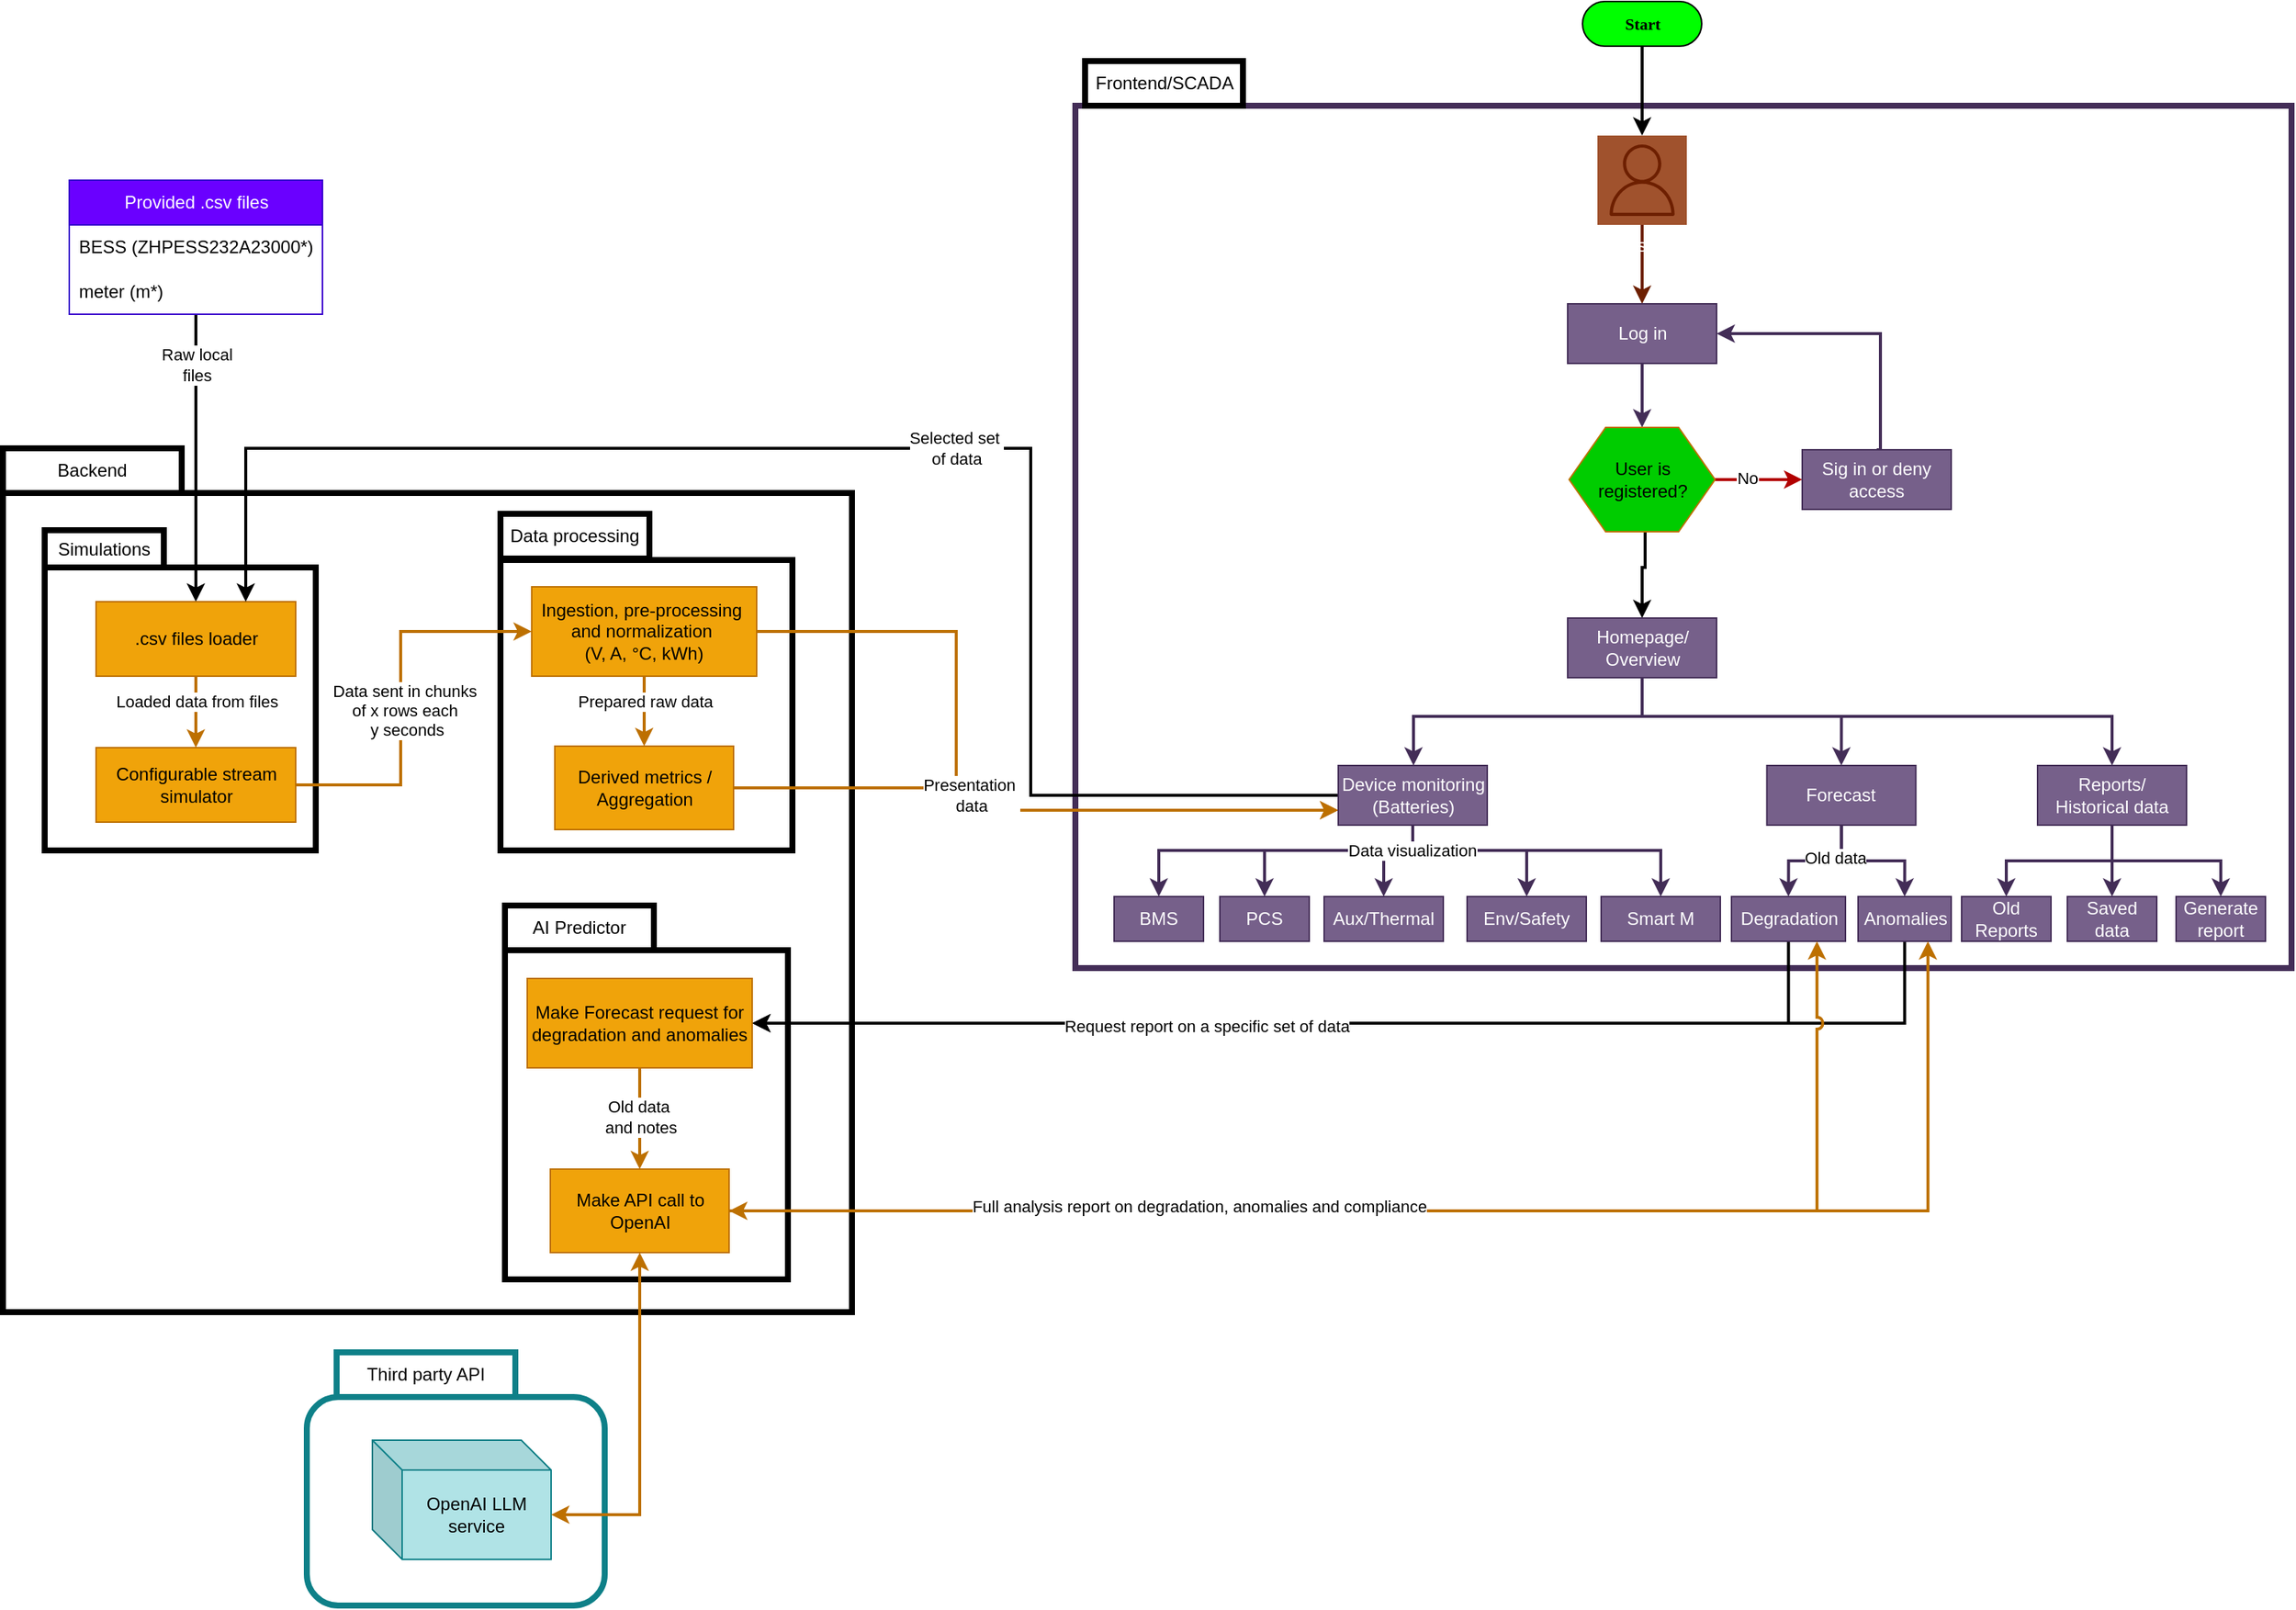 <mxfile version="27.0.9">
  <diagram name="Page-1" id="IHFRYHdmh-_ha4gMHqiD">
    <mxGraphModel dx="1204" dy="3084" grid="1" gridSize="10" guides="1" tooltips="1" connect="1" arrows="1" fold="1" page="1" pageScale="1" pageWidth="850" pageHeight="1100" math="0" shadow="0">
      <root>
        <mxCell id="0" />
        <mxCell id="1" parent="0" />
        <mxCell id="BvPNdbDiwHSXHTqIRLFE-2" value="" style="rounded=0;whiteSpace=wrap;html=1;fillColor=none;strokeColor=light-dark(#432D57,#FFFFFF);strokeWidth=4;" vertex="1" parent="1">
          <mxGeometry x="2500" y="-1030" width="816.5" height="579" as="geometry" />
        </mxCell>
        <mxCell id="yDVEu9tE3wR6bsZgsL1s-1" value="" style="rounded=0;whiteSpace=wrap;html=1;fillColor=none;strokeColor=light-dark(#000000,#AAB318);strokeWidth=4;" parent="1" vertex="1">
          <mxGeometry x="1780" y="-770" width="570" height="550" as="geometry" />
        </mxCell>
        <mxCell id="yDVEu9tE3wR6bsZgsL1s-2" value="" style="rounded=0;whiteSpace=wrap;html=1;fillColor=none;strokeColor=light-dark(#000000,#FAFF2C);strokeWidth=4;" parent="1" vertex="1">
          <mxGeometry x="1808" y="-720" width="182" height="190" as="geometry" />
        </mxCell>
        <mxCell id="yDVEu9tE3wR6bsZgsL1s-3" value="Simulations" style="rounded=0;whiteSpace=wrap;html=1;fillColor=default;strokeColor=light-dark(#000000,#ECF821);strokeWidth=4;" parent="1" vertex="1">
          <mxGeometry x="1808" y="-745" width="80" height="25" as="geometry" />
        </mxCell>
        <mxCell id="yDVEu9tE3wR6bsZgsL1s-18" value="" style="rounded=0;whiteSpace=wrap;html=1;fillColor=none;strokeColor=light-dark(#000000,#FAFF2C);strokeWidth=4;" parent="1" vertex="1">
          <mxGeometry x="2114" y="-725" width="196" height="195" as="geometry" />
        </mxCell>
        <mxCell id="yDVEu9tE3wR6bsZgsL1s-19" value="Data processing" style="rounded=0;whiteSpace=wrap;html=1;fillColor=default;strokeColor=light-dark(#000000,#ECF821);strokeWidth=4;" parent="1" vertex="1">
          <mxGeometry x="2114" y="-756" width="100" height="30" as="geometry" />
        </mxCell>
        <mxCell id="BvPNdbDiwHSXHTqIRLFE-103" style="edgeStyle=orthogonalEdgeStyle;rounded=0;orthogonalLoop=1;jettySize=auto;html=1;entryX=0;entryY=0.75;entryDx=0;entryDy=0;strokeWidth=2;strokeColor=#BD7000;fillColor=#f0a30a;" edge="1" parent="1" source="yDVEu9tE3wR6bsZgsL1s-49" target="BvPNdbDiwHSXHTqIRLFE-29">
          <mxGeometry relative="1" as="geometry">
            <Array as="points">
              <mxPoint x="2420" y="-677" />
              <mxPoint x="2420" y="-557" />
            </Array>
          </mxGeometry>
        </mxCell>
        <mxCell id="yDVEu9tE3wR6bsZgsL1s-49" value="Ingestion, pre-processing&amp;nbsp;&lt;div&gt;and normalization&amp;nbsp;&lt;div&gt;(V, A, °C, kWh)&lt;/div&gt;&lt;/div&gt;" style="rounded=0;whiteSpace=wrap;html=1;fillColor=#f0a30a;fontColor=#000000;strokeColor=#BD7000;" parent="1" vertex="1">
          <mxGeometry x="2135" y="-707" width="151" height="60" as="geometry" />
        </mxCell>
        <mxCell id="BvPNdbDiwHSXHTqIRLFE-104" style="edgeStyle=orthogonalEdgeStyle;rounded=0;orthogonalLoop=1;jettySize=auto;html=1;entryX=0;entryY=0.75;entryDx=0;entryDy=0;strokeWidth=2;fillColor=#f0a30a;strokeColor=#BD7000;" edge="1" parent="1" source="yDVEu9tE3wR6bsZgsL1s-65" target="BvPNdbDiwHSXHTqIRLFE-29">
          <mxGeometry relative="1" as="geometry">
            <Array as="points">
              <mxPoint x="2420" y="-572" />
              <mxPoint x="2420" y="-557" />
            </Array>
          </mxGeometry>
        </mxCell>
        <mxCell id="BvPNdbDiwHSXHTqIRLFE-111" value="Presentation&amp;nbsp;&lt;div&gt;data&lt;/div&gt;" style="edgeLabel;html=1;align=center;verticalAlign=middle;resizable=0;points=[];" vertex="1" connectable="0" parent="BvPNdbDiwHSXHTqIRLFE-104">
          <mxGeometry x="-0.123" y="5" relative="1" as="geometry">
            <mxPoint x="-10" y="-5" as="offset" />
          </mxGeometry>
        </mxCell>
        <mxCell id="yDVEu9tE3wR6bsZgsL1s-65" value="&lt;div&gt;Derived metrics / Aggregation&lt;/div&gt;" style="rounded=0;whiteSpace=wrap;html=1;fillColor=#f0a30a;fontColor=#000000;strokeColor=#BD7000;" parent="1" vertex="1">
          <mxGeometry x="2150.5" y="-600" width="120" height="56" as="geometry" />
        </mxCell>
        <mxCell id="yDVEu9tE3wR6bsZgsL1s-70" value="Backend" style="rounded=0;whiteSpace=wrap;html=1;fillColor=none;strokeColor=light-dark(#000000,#AAB318);strokeWidth=4;" parent="1" vertex="1">
          <mxGeometry x="1780" y="-800" width="120" height="30" as="geometry" />
        </mxCell>
        <mxCell id="yDVEu9tE3wR6bsZgsL1s-78" value="" style="edgeStyle=orthogonalEdgeStyle;rounded=0;orthogonalLoop=1;jettySize=auto;html=1;entryX=0.5;entryY=0;entryDx=0;entryDy=0;fillColor=#f0a30a;strokeColor=#BD7000;strokeWidth=2;exitX=0.5;exitY=1;exitDx=0;exitDy=0;" parent="1" target="yDVEu9tE3wR6bsZgsL1s-65" edge="1" source="yDVEu9tE3wR6bsZgsL1s-49">
          <mxGeometry x="-1" y="-21" relative="1" as="geometry">
            <mxPoint x="2232.5" y="-555" as="sourcePoint" />
            <mxPoint x="2232.5" y="-493" as="targetPoint" />
            <mxPoint x="21" y="-21" as="offset" />
          </mxGeometry>
        </mxCell>
        <mxCell id="BvPNdbDiwHSXHTqIRLFE-102" value="Prepared raw data" style="edgeLabel;html=1;align=center;verticalAlign=middle;resizable=0;points=[];" vertex="1" connectable="0" parent="yDVEu9tE3wR6bsZgsL1s-78">
          <mxGeometry x="-0.356" y="2" relative="1" as="geometry">
            <mxPoint x="-2" y="2" as="offset" />
          </mxGeometry>
        </mxCell>
        <mxCell id="yDVEu9tE3wR6bsZgsL1s-179" style="edgeStyle=orthogonalEdgeStyle;rounded=0;orthogonalLoop=1;jettySize=auto;html=1;strokeWidth=2;fillColor=#f0a30a;strokeColor=#BD7000;entryX=0;entryY=0.5;entryDx=0;entryDy=0;" parent="1" source="yDVEu9tE3wR6bsZgsL1s-170" edge="1" target="yDVEu9tE3wR6bsZgsL1s-49">
          <mxGeometry relative="1" as="geometry">
            <mxPoint x="2210" y="-440" as="targetPoint" />
            <Array as="points">
              <mxPoint x="2047" y="-574" />
              <mxPoint x="2047" y="-677" />
            </Array>
          </mxGeometry>
        </mxCell>
        <mxCell id="yDVEu9tE3wR6bsZgsL1s-180" value="Data sent in&amp;nbsp;&lt;span style=&quot;background-color: light-dark(#ffffff, var(--ge-dark-color, #121212)); color: light-dark(rgb(0, 0, 0), rgb(255, 255, 255));&quot;&gt;chunks&amp;nbsp;&lt;/span&gt;&lt;div&gt;&lt;span style=&quot;background-color: light-dark(#ffffff, var(--ge-dark-color, #121212)); color: light-dark(rgb(0, 0, 0), rgb(255, 255, 255));&quot;&gt;of&amp;nbsp;&lt;/span&gt;&lt;span style=&quot;background-color: light-dark(#ffffff, var(--ge-dark-color, #121212)); color: light-dark(rgb(0, 0, 0), rgb(255, 255, 255));&quot;&gt;x rows&amp;nbsp;&lt;/span&gt;&lt;span style=&quot;background-color: light-dark(#ffffff, var(--ge-dark-color, #121212)); color: light-dark(rgb(0, 0, 0), rgb(255, 255, 255));&quot;&gt;each&amp;nbsp;&lt;/span&gt;&lt;/div&gt;&lt;div&gt;&lt;span style=&quot;background-color: light-dark(#ffffff, var(--ge-dark-color, #121212)); color: light-dark(rgb(0, 0, 0), rgb(255, 255, 255));&quot;&gt;y seconds&lt;/span&gt;&lt;/div&gt;" style="edgeLabel;html=1;align=center;verticalAlign=middle;resizable=0;points=[];" parent="yDVEu9tE3wR6bsZgsL1s-179" vertex="1" connectable="0">
          <mxGeometry x="-0.03" y="-3" relative="1" as="geometry">
            <mxPoint x="1" y="6" as="offset" />
          </mxGeometry>
        </mxCell>
        <mxCell id="yDVEu9tE3wR6bsZgsL1s-170" value="Configurable stream simulator" style="rounded=0;whiteSpace=wrap;html=1;fillColor=#f0a30a;fontColor=#000000;strokeColor=#BD7000;" parent="1" vertex="1">
          <mxGeometry x="1842.5" y="-599" width="134" height="50" as="geometry" />
        </mxCell>
        <mxCell id="yDVEu9tE3wR6bsZgsL1s-181" style="edgeStyle=orthogonalEdgeStyle;rounded=0;orthogonalLoop=1;jettySize=auto;html=1;entryX=0.5;entryY=0;entryDx=0;entryDy=0;strokeColor=light-dark(#000000,#3700CC);strokeWidth=2;" parent="1" source="yDVEu9tE3wR6bsZgsL1s-171" target="yDVEu9tE3wR6bsZgsL1s-176" edge="1">
          <mxGeometry relative="1" as="geometry" />
        </mxCell>
        <mxCell id="yDVEu9tE3wR6bsZgsL1s-182" value="Raw local&lt;div&gt;files&lt;/div&gt;" style="edgeLabel;html=1;align=center;verticalAlign=middle;resizable=0;points=[];" parent="yDVEu9tE3wR6bsZgsL1s-181" vertex="1" connectable="0">
          <mxGeometry x="-0.367" y="-2" relative="1" as="geometry">
            <mxPoint x="2" y="-27" as="offset" />
          </mxGeometry>
        </mxCell>
        <mxCell id="yDVEu9tE3wR6bsZgsL1s-171" value="Provided .csv files" style="swimlane;fontStyle=0;childLayout=stackLayout;horizontal=1;startSize=30;horizontalStack=0;resizeParent=1;resizeParentMax=0;resizeLast=0;collapsible=1;marginBottom=0;whiteSpace=wrap;html=1;fillColor=#6a00ff;fontColor=#ffffff;strokeColor=#3700CC;" parent="1" vertex="1">
          <mxGeometry x="1824.5" y="-980" width="170" height="90" as="geometry" />
        </mxCell>
        <mxCell id="yDVEu9tE3wR6bsZgsL1s-172" value="BESS (ZHPESS232A23000*)" style="text;strokeColor=none;fillColor=none;align=left;verticalAlign=middle;spacingLeft=4;spacingRight=4;overflow=hidden;points=[[0,0.5],[1,0.5]];portConstraint=eastwest;rotatable=0;whiteSpace=wrap;html=1;" parent="yDVEu9tE3wR6bsZgsL1s-171" vertex="1">
          <mxGeometry y="30" width="170" height="30" as="geometry" />
        </mxCell>
        <mxCell id="yDVEu9tE3wR6bsZgsL1s-174" value="meter (m*)" style="text;strokeColor=none;fillColor=none;align=left;verticalAlign=middle;spacingLeft=4;spacingRight=4;overflow=hidden;points=[[0,0.5],[1,0.5]];portConstraint=eastwest;rotatable=0;whiteSpace=wrap;html=1;" parent="yDVEu9tE3wR6bsZgsL1s-171" vertex="1">
          <mxGeometry y="60" width="170" height="30" as="geometry" />
        </mxCell>
        <mxCell id="yDVEu9tE3wR6bsZgsL1s-177" style="edgeStyle=orthogonalEdgeStyle;rounded=0;orthogonalLoop=1;jettySize=auto;html=1;entryX=0.5;entryY=0;entryDx=0;entryDy=0;strokeWidth=2;fillColor=#f0a30a;strokeColor=#BD7000;" parent="1" source="yDVEu9tE3wR6bsZgsL1s-176" target="yDVEu9tE3wR6bsZgsL1s-170" edge="1">
          <mxGeometry relative="1" as="geometry" />
        </mxCell>
        <mxCell id="yDVEu9tE3wR6bsZgsL1s-178" value="Loaded data from files" style="edgeLabel;html=1;align=center;verticalAlign=middle;resizable=0;points=[];" parent="yDVEu9tE3wR6bsZgsL1s-177" vertex="1" connectable="0">
          <mxGeometry x="-0.43" relative="1" as="geometry">
            <mxPoint y="3" as="offset" />
          </mxGeometry>
        </mxCell>
        <mxCell id="yDVEu9tE3wR6bsZgsL1s-176" value=".csv files loader" style="rounded=0;whiteSpace=wrap;html=1;fillColor=#f0a30a;fontColor=#000000;strokeColor=#BD7000;" parent="1" vertex="1">
          <mxGeometry x="1842.5" y="-697" width="134" height="50" as="geometry" />
        </mxCell>
        <mxCell id="BvPNdbDiwHSXHTqIRLFE-3" style="edgeStyle=orthogonalEdgeStyle;rounded=0;orthogonalLoop=1;jettySize=auto;html=1;entryX=0.5;entryY=0;entryDx=0;entryDy=0;strokeColor=light-dark(#000000,#00CC00);strokeWidth=2;" edge="1" source="BvPNdbDiwHSXHTqIRLFE-9" target="BvPNdbDiwHSXHTqIRLFE-13" parent="1">
          <mxGeometry relative="1" as="geometry">
            <Array as="points">
              <mxPoint x="2882.5" y="-720" />
              <mxPoint x="2880.5" y="-720" />
            </Array>
          </mxGeometry>
        </mxCell>
        <mxCell id="BvPNdbDiwHSXHTqIRLFE-4" style="edgeStyle=orthogonalEdgeStyle;rounded=0;orthogonalLoop=1;jettySize=auto;html=1;entryX=0.5;entryY=0;entryDx=0;entryDy=0;fillColor=#a0522d;strokeColor=#6D1F00;strokeWidth=2;" edge="1" source="BvPNdbDiwHSXHTqIRLFE-5" target="BvPNdbDiwHSXHTqIRLFE-7" parent="1">
          <mxGeometry relative="1" as="geometry" />
        </mxCell>
        <mxCell id="BvPNdbDiwHSXHTqIRLFE-5" value="User" style="sketch=0;outlineConnect=0;fontColor=#ffffff;strokeColor=#6D1F00;fillColor=#a0522d;dashed=0;verticalLabelPosition=bottom;verticalAlign=top;align=center;html=1;fontSize=12;fontStyle=0;aspect=fixed;shape=mxgraph.aws4.resourceIcon;resIcon=mxgraph.aws4.user;" vertex="1" parent="1">
          <mxGeometry x="2850.5" y="-1010" width="60" height="60" as="geometry" />
        </mxCell>
        <mxCell id="BvPNdbDiwHSXHTqIRLFE-6" style="edgeStyle=orthogonalEdgeStyle;rounded=0;orthogonalLoop=1;jettySize=auto;html=1;entryX=0.5;entryY=0;entryDx=0;entryDy=0;fillColor=#76608a;strokeColor=light-dark(#432D57,#76608A);strokeWidth=2;" edge="1" source="BvPNdbDiwHSXHTqIRLFE-7" target="BvPNdbDiwHSXHTqIRLFE-9" parent="1">
          <mxGeometry relative="1" as="geometry" />
        </mxCell>
        <mxCell id="BvPNdbDiwHSXHTqIRLFE-7" value="Log in" style="rounded=0;whiteSpace=wrap;html=1;fillColor=#76608a;fontColor=#ffffff;strokeColor=#432D57;" vertex="1" parent="1">
          <mxGeometry x="2830.5" y="-897" width="100" height="40" as="geometry" />
        </mxCell>
        <mxCell id="BvPNdbDiwHSXHTqIRLFE-8" value="No" style="edgeStyle=orthogonalEdgeStyle;rounded=0;orthogonalLoop=1;jettySize=auto;html=1;entryX=0;entryY=0.5;entryDx=0;entryDy=0;fillColor=#e51400;strokeColor=light-dark(#B20000, #ff0000);strokeWidth=2;" edge="1" source="BvPNdbDiwHSXHTqIRLFE-9" target="BvPNdbDiwHSXHTqIRLFE-38" parent="1">
          <mxGeometry x="-0.282" y="1" relative="1" as="geometry">
            <mxPoint x="3015" y="-779" as="targetPoint" />
            <mxPoint as="offset" />
          </mxGeometry>
        </mxCell>
        <mxCell id="BvPNdbDiwHSXHTqIRLFE-9" value="User is registered?" style="shape=hexagon;perimeter=hexagonPerimeter2;whiteSpace=wrap;html=1;size=0.25;fontFamily=Helvetica;fontSize=12;fontStyle=0;fillColor=#00CC00;fontColor=#000000;strokeColor=light-dark(#BD7000,#009900);" vertex="1" parent="1">
          <mxGeometry x="2831.5" y="-814" width="98" height="70" as="geometry" />
        </mxCell>
        <mxCell id="BvPNdbDiwHSXHTqIRLFE-10" style="edgeStyle=orthogonalEdgeStyle;rounded=0;orthogonalLoop=1;jettySize=auto;html=1;fillColor=#76608a;strokeColor=light-dark(#432D57,#76608A);strokeWidth=2;entryX=0.5;entryY=0;entryDx=0;entryDy=0;" edge="1" source="BvPNdbDiwHSXHTqIRLFE-13" target="BvPNdbDiwHSXHTqIRLFE-20" parent="1">
          <mxGeometry relative="1" as="geometry">
            <Array as="points">
              <mxPoint x="2881" y="-620" />
              <mxPoint x="3196" y="-620" />
            </Array>
          </mxGeometry>
        </mxCell>
        <mxCell id="BvPNdbDiwHSXHTqIRLFE-11" style="edgeStyle=orthogonalEdgeStyle;rounded=0;orthogonalLoop=1;jettySize=auto;html=1;entryX=0.5;entryY=0;entryDx=0;entryDy=0;fillColor=#76608a;strokeColor=light-dark(#432D57,#76608A);strokeWidth=2;" edge="1" source="BvPNdbDiwHSXHTqIRLFE-13" target="BvPNdbDiwHSXHTqIRLFE-29" parent="1">
          <mxGeometry relative="1" as="geometry">
            <Array as="points">
              <mxPoint x="2880" y="-620" />
              <mxPoint x="2727" y="-620" />
              <mxPoint x="2727" y="-587" />
            </Array>
          </mxGeometry>
        </mxCell>
        <mxCell id="BvPNdbDiwHSXHTqIRLFE-12" style="edgeStyle=orthogonalEdgeStyle;rounded=0;orthogonalLoop=1;jettySize=auto;html=1;entryX=0.5;entryY=0;entryDx=0;entryDy=0;strokeWidth=2;strokeColor=light-dark(#432D57,#76608A);" edge="1" source="BvPNdbDiwHSXHTqIRLFE-13" target="BvPNdbDiwHSXHTqIRLFE-16" parent="1">
          <mxGeometry relative="1" as="geometry">
            <Array as="points">
              <mxPoint x="2881" y="-620" />
              <mxPoint x="3014" y="-620" />
            </Array>
          </mxGeometry>
        </mxCell>
        <mxCell id="BvPNdbDiwHSXHTqIRLFE-13" value="Homepage/ Overview" style="rounded=0;whiteSpace=wrap;html=1;fillColor=#76608a;fontColor=#ffffff;strokeColor=#432D57;" vertex="1" parent="1">
          <mxGeometry x="2830.5" y="-686" width="100" height="40" as="geometry" />
        </mxCell>
        <mxCell id="BvPNdbDiwHSXHTqIRLFE-14" style="edgeStyle=orthogonalEdgeStyle;rounded=0;orthogonalLoop=1;jettySize=auto;html=1;entryX=0.5;entryY=0;entryDx=0;entryDy=0;fillColor=#76608a;strokeColor=light-dark(#432D57,#76608A);strokeWidth=2;" edge="1" source="BvPNdbDiwHSXHTqIRLFE-16" target="BvPNdbDiwHSXHTqIRLFE-39" parent="1">
          <mxGeometry relative="1" as="geometry" />
        </mxCell>
        <mxCell id="BvPNdbDiwHSXHTqIRLFE-15" value="Old data" style="edgeStyle=orthogonalEdgeStyle;rounded=0;orthogonalLoop=1;jettySize=auto;html=1;entryX=0.5;entryY=0;entryDx=0;entryDy=0;fillColor=#76608a;strokeColor=light-dark(#432D57,#76608A);strokeWidth=2;" edge="1" source="BvPNdbDiwHSXHTqIRLFE-16" target="BvPNdbDiwHSXHTqIRLFE-40" parent="1">
          <mxGeometry x="-0.476" y="-2" relative="1" as="geometry">
            <mxPoint x="-2" y="-2" as="offset" />
          </mxGeometry>
        </mxCell>
        <mxCell id="BvPNdbDiwHSXHTqIRLFE-16" value="Forecast" style="rounded=0;whiteSpace=wrap;html=1;fillColor=#76608a;fontColor=#ffffff;strokeColor=#432D57;" vertex="1" parent="1">
          <mxGeometry x="2964.25" y="-587" width="100" height="40" as="geometry" />
        </mxCell>
        <mxCell id="BvPNdbDiwHSXHTqIRLFE-17" style="edgeStyle=orthogonalEdgeStyle;rounded=0;orthogonalLoop=1;jettySize=auto;html=1;fillColor=#76608a;strokeColor=light-dark(#432D57,#76608A);strokeWidth=2;" edge="1" source="BvPNdbDiwHSXHTqIRLFE-20" target="BvPNdbDiwHSXHTqIRLFE-36" parent="1">
          <mxGeometry relative="1" as="geometry" />
        </mxCell>
        <mxCell id="BvPNdbDiwHSXHTqIRLFE-18" style="edgeStyle=orthogonalEdgeStyle;rounded=0;orthogonalLoop=1;jettySize=auto;html=1;entryX=0.5;entryY=0;entryDx=0;entryDy=0;fillColor=#76608a;strokeColor=light-dark(#432D57,#76608A);strokeWidth=2;" edge="1" source="BvPNdbDiwHSXHTqIRLFE-20" target="BvPNdbDiwHSXHTqIRLFE-35" parent="1">
          <mxGeometry relative="1" as="geometry" />
        </mxCell>
        <mxCell id="BvPNdbDiwHSXHTqIRLFE-19" style="edgeStyle=orthogonalEdgeStyle;rounded=0;orthogonalLoop=1;jettySize=auto;html=1;entryX=0.5;entryY=0;entryDx=0;entryDy=0;fillColor=#76608a;strokeColor=light-dark(#432D57,#76608A);strokeWidth=2;" edge="1" source="BvPNdbDiwHSXHTqIRLFE-20" target="BvPNdbDiwHSXHTqIRLFE-41" parent="1">
          <mxGeometry relative="1" as="geometry" />
        </mxCell>
        <mxCell id="BvPNdbDiwHSXHTqIRLFE-20" value="Reports/&lt;div&gt;Historical data&lt;/div&gt;" style="rounded=0;whiteSpace=wrap;html=1;fillColor=#76608a;fontColor=#ffffff;strokeColor=#432D57;" vertex="1" parent="1">
          <mxGeometry x="3146" y="-587" width="100" height="40" as="geometry" />
        </mxCell>
        <mxCell id="BvPNdbDiwHSXHTqIRLFE-21" style="edgeStyle=orthogonalEdgeStyle;rounded=0;orthogonalLoop=1;jettySize=auto;html=1;fillColor=#76608a;strokeColor=light-dark(#432D57,#76608A);strokeWidth=2;" edge="1" source="BvPNdbDiwHSXHTqIRLFE-29" target="BvPNdbDiwHSXHTqIRLFE-30" parent="1">
          <mxGeometry relative="1" as="geometry">
            <Array as="points">
              <mxPoint x="2727" y="-530" />
              <mxPoint x="2556" y="-530" />
            </Array>
          </mxGeometry>
        </mxCell>
        <mxCell id="BvPNdbDiwHSXHTqIRLFE-22" style="edgeStyle=orthogonalEdgeStyle;rounded=0;orthogonalLoop=1;jettySize=auto;html=1;entryX=0.5;entryY=0;entryDx=0;entryDy=0;fillColor=#76608a;strokeColor=light-dark(#432D57,#76608A);strokeWidth=2;" edge="1" source="BvPNdbDiwHSXHTqIRLFE-29" target="BvPNdbDiwHSXHTqIRLFE-31" parent="1">
          <mxGeometry relative="1" as="geometry">
            <Array as="points">
              <mxPoint x="2727" y="-530" />
              <mxPoint x="2627" y="-530" />
            </Array>
          </mxGeometry>
        </mxCell>
        <mxCell id="BvPNdbDiwHSXHTqIRLFE-23" style="edgeStyle=orthogonalEdgeStyle;rounded=0;orthogonalLoop=1;jettySize=auto;html=1;entryX=0.5;entryY=0;entryDx=0;entryDy=0;fillColor=#76608a;strokeColor=light-dark(#432D57,#76608A);strokeWidth=2;" edge="1" source="BvPNdbDiwHSXHTqIRLFE-29" target="BvPNdbDiwHSXHTqIRLFE-32" parent="1">
          <mxGeometry relative="1" as="geometry">
            <Array as="points">
              <mxPoint x="2727" y="-530" />
              <mxPoint x="2707" y="-530" />
            </Array>
          </mxGeometry>
        </mxCell>
        <mxCell id="BvPNdbDiwHSXHTqIRLFE-24" style="edgeStyle=orthogonalEdgeStyle;rounded=0;orthogonalLoop=1;jettySize=auto;html=1;entryX=0.5;entryY=0;entryDx=0;entryDy=0;fillColor=#76608a;strokeColor=light-dark(#432D57,#76608A);strokeWidth=2;" edge="1" source="BvPNdbDiwHSXHTqIRLFE-29" target="BvPNdbDiwHSXHTqIRLFE-33" parent="1">
          <mxGeometry relative="1" as="geometry">
            <Array as="points">
              <mxPoint x="2727" y="-530" />
              <mxPoint x="2803" y="-530" />
            </Array>
          </mxGeometry>
        </mxCell>
        <mxCell id="BvPNdbDiwHSXHTqIRLFE-26" style="edgeStyle=orthogonalEdgeStyle;rounded=0;orthogonalLoop=1;jettySize=auto;html=1;fillColor=#76608a;strokeColor=light-dark(#432D57,#76608A);strokeWidth=2;entryX=0.5;entryY=0;entryDx=0;entryDy=0;" edge="1" source="BvPNdbDiwHSXHTqIRLFE-29" target="BvPNdbDiwHSXHTqIRLFE-34" parent="1">
          <mxGeometry relative="1" as="geometry">
            <Array as="points">
              <mxPoint x="2727" y="-530" />
              <mxPoint x="2893" y="-530" />
            </Array>
          </mxGeometry>
        </mxCell>
        <mxCell id="BvPNdbDiwHSXHTqIRLFE-27" value="Data visualization" style="edgeLabel;html=1;align=center;verticalAlign=middle;resizable=0;points=[];" vertex="1" connectable="0" parent="BvPNdbDiwHSXHTqIRLFE-26">
          <mxGeometry x="-0.575" relative="1" as="geometry">
            <mxPoint x="-29" as="offset" />
          </mxGeometry>
        </mxCell>
        <mxCell id="BvPNdbDiwHSXHTqIRLFE-99" style="edgeStyle=orthogonalEdgeStyle;rounded=0;orthogonalLoop=1;jettySize=auto;html=1;entryX=0.75;entryY=0;entryDx=0;entryDy=0;strokeWidth=2;strokeColor=light-dark(#000000,#76608A);" edge="1" parent="1" source="BvPNdbDiwHSXHTqIRLFE-29" target="yDVEu9tE3wR6bsZgsL1s-176">
          <mxGeometry relative="1" as="geometry">
            <Array as="points">
              <mxPoint x="2470" y="-567" />
              <mxPoint x="2470" y="-800" />
              <mxPoint x="1943" y="-800" />
            </Array>
          </mxGeometry>
        </mxCell>
        <mxCell id="BvPNdbDiwHSXHTqIRLFE-100" value="Selected set&amp;nbsp;&lt;div&gt;of data&lt;/div&gt;" style="edgeLabel;html=1;align=center;verticalAlign=middle;resizable=0;points=[];" vertex="1" connectable="0" parent="BvPNdbDiwHSXHTqIRLFE-99">
          <mxGeometry x="0.116" y="-3" relative="1" as="geometry">
            <mxPoint x="107" y="3" as="offset" />
          </mxGeometry>
        </mxCell>
        <mxCell id="BvPNdbDiwHSXHTqIRLFE-29" value="Device monitoring (Batteries)" style="rounded=0;whiteSpace=wrap;html=1;fillColor=#76608a;fontColor=#ffffff;strokeColor=#432D57;" vertex="1" parent="1">
          <mxGeometry x="2676.5" y="-587" width="100" height="40" as="geometry" />
        </mxCell>
        <mxCell id="BvPNdbDiwHSXHTqIRLFE-30" value="BMS" style="rounded=0;whiteSpace=wrap;html=1;fillColor=#76608a;fontColor=#ffffff;strokeColor=#432D57;" vertex="1" parent="1">
          <mxGeometry x="2526" y="-499" width="60" height="30" as="geometry" />
        </mxCell>
        <mxCell id="BvPNdbDiwHSXHTqIRLFE-31" value="PCS" style="rounded=0;whiteSpace=wrap;html=1;fillColor=#76608a;fontColor=#ffffff;strokeColor=#432D57;" vertex="1" parent="1">
          <mxGeometry x="2597" y="-499" width="60" height="30" as="geometry" />
        </mxCell>
        <mxCell id="BvPNdbDiwHSXHTqIRLFE-32" value="Aux/Thermal" style="rounded=0;whiteSpace=wrap;html=1;fillColor=#76608a;fontColor=#ffffff;strokeColor=#432D57;" vertex="1" parent="1">
          <mxGeometry x="2667" y="-499" width="80" height="30" as="geometry" />
        </mxCell>
        <mxCell id="BvPNdbDiwHSXHTqIRLFE-33" value="Env/Safety" style="rounded=0;whiteSpace=wrap;html=1;fillColor=#76608a;fontColor=#ffffff;strokeColor=#432D57;" vertex="1" parent="1">
          <mxGeometry x="2763" y="-499" width="80" height="30" as="geometry" />
        </mxCell>
        <mxCell id="BvPNdbDiwHSXHTqIRLFE-34" value="Smart M" style="rounded=0;whiteSpace=wrap;html=1;fillColor=#76608a;fontColor=#ffffff;strokeColor=#432D57;" vertex="1" parent="1">
          <mxGeometry x="2853" y="-499" width="80" height="30" as="geometry" />
        </mxCell>
        <mxCell id="BvPNdbDiwHSXHTqIRLFE-35" value="Old Reports" style="rounded=0;whiteSpace=wrap;html=1;fillColor=#76608a;fontColor=#ffffff;strokeColor=#432D57;" vertex="1" parent="1">
          <mxGeometry x="3095" y="-499" width="60" height="30" as="geometry" />
        </mxCell>
        <mxCell id="BvPNdbDiwHSXHTqIRLFE-36" value="Saved data" style="rounded=0;whiteSpace=wrap;html=1;fillColor=#76608a;fontColor=#ffffff;strokeColor=#432D57;" vertex="1" parent="1">
          <mxGeometry x="3166" y="-499" width="60" height="30" as="geometry" />
        </mxCell>
        <mxCell id="BvPNdbDiwHSXHTqIRLFE-37" style="edgeStyle=orthogonalEdgeStyle;rounded=0;orthogonalLoop=1;jettySize=auto;html=1;entryX=1;entryY=0.5;entryDx=0;entryDy=0;fillColor=#76608a;strokeColor=light-dark(#432D57,#76608A);strokeWidth=2;exitX=0.5;exitY=0;exitDx=0;exitDy=0;" edge="1" source="BvPNdbDiwHSXHTqIRLFE-38" target="BvPNdbDiwHSXHTqIRLFE-7" parent="1">
          <mxGeometry relative="1" as="geometry">
            <mxPoint x="3070.5" y="-860" as="sourcePoint" />
            <Array as="points">
              <mxPoint x="3040.5" y="-799" />
              <mxPoint x="3040.5" y="-877" />
            </Array>
          </mxGeometry>
        </mxCell>
        <mxCell id="BvPNdbDiwHSXHTqIRLFE-38" value="Sig in or deny access" style="rounded=0;whiteSpace=wrap;html=1;fillColor=#76608a;fontColor=#ffffff;strokeColor=#432D57;" vertex="1" parent="1">
          <mxGeometry x="2988" y="-799" width="100" height="40" as="geometry" />
        </mxCell>
        <mxCell id="BvPNdbDiwHSXHTqIRLFE-118" style="edgeStyle=orthogonalEdgeStyle;rounded=0;orthogonalLoop=1;jettySize=auto;html=1;entryX=1;entryY=0.5;entryDx=0;entryDy=0;strokeWidth=2;strokeColor=light-dark(#000000,#76608A);" edge="1" parent="1" source="BvPNdbDiwHSXHTqIRLFE-39" target="BvPNdbDiwHSXHTqIRLFE-107">
          <mxGeometry relative="1" as="geometry">
            <Array as="points">
              <mxPoint x="2979" y="-414" />
            </Array>
          </mxGeometry>
        </mxCell>
        <mxCell id="BvPNdbDiwHSXHTqIRLFE-39" value="Degradation" style="rounded=0;whiteSpace=wrap;html=1;fillColor=#76608a;fontColor=#ffffff;strokeColor=#432D57;" vertex="1" parent="1">
          <mxGeometry x="2940.5" y="-499" width="76.5" height="30" as="geometry" />
        </mxCell>
        <mxCell id="BvPNdbDiwHSXHTqIRLFE-120" style="edgeStyle=orthogonalEdgeStyle;rounded=0;orthogonalLoop=1;jettySize=auto;html=1;entryX=1;entryY=0.5;entryDx=0;entryDy=0;strokeWidth=2;strokeColor=light-dark(#000000,#76608A);" edge="1" parent="1" source="BvPNdbDiwHSXHTqIRLFE-40" target="BvPNdbDiwHSXHTqIRLFE-107">
          <mxGeometry relative="1" as="geometry">
            <Array as="points">
              <mxPoint x="3057" y="-414" />
            </Array>
          </mxGeometry>
        </mxCell>
        <mxCell id="BvPNdbDiwHSXHTqIRLFE-121" value="Request report on a specific set of data" style="edgeLabel;html=1;align=center;verticalAlign=middle;resizable=0;points=[];" vertex="1" connectable="0" parent="BvPNdbDiwHSXHTqIRLFE-120">
          <mxGeometry x="0.265" y="2" relative="1" as="geometry">
            <mxPoint as="offset" />
          </mxGeometry>
        </mxCell>
        <mxCell id="BvPNdbDiwHSXHTqIRLFE-40" value="Anomalies" style="rounded=0;whiteSpace=wrap;html=1;fillColor=#76608a;fontColor=#ffffff;strokeColor=#432D57;" vertex="1" parent="1">
          <mxGeometry x="3025.5" y="-499" width="62.5" height="30" as="geometry" />
        </mxCell>
        <mxCell id="BvPNdbDiwHSXHTqIRLFE-41" value="Generate report" style="rounded=0;whiteSpace=wrap;html=1;fillColor=#76608a;fontColor=#ffffff;strokeColor=#432D57;" vertex="1" parent="1">
          <mxGeometry x="3239" y="-499" width="60" height="30" as="geometry" />
        </mxCell>
        <mxCell id="BvPNdbDiwHSXHTqIRLFE-44" value="Frontend/SCADA" style="rounded=0;whiteSpace=wrap;html=1;fillColor=none;strokeColor=default;strokeWidth=4;" vertex="1" parent="1">
          <mxGeometry x="2506.5" y="-1060" width="106" height="30" as="geometry" />
        </mxCell>
        <mxCell id="BvPNdbDiwHSXHTqIRLFE-45" style="edgeStyle=orthogonalEdgeStyle;rounded=0;orthogonalLoop=1;jettySize=auto;html=1;strokeColor=light-dark(#000000,#00FF00);strokeWidth=2;" edge="1" source="BvPNdbDiwHSXHTqIRLFE-46" target="BvPNdbDiwHSXHTqIRLFE-5" parent="1">
          <mxGeometry relative="1" as="geometry" />
        </mxCell>
        <mxCell id="BvPNdbDiwHSXHTqIRLFE-46" value="Start" style="html=1;dashed=0;whiteSpace=wrap;shape=mxgraph.dfd.start;fillColor=light-dark(#00FF00,#00FF00);strokeColor=default;fontFamily=Tahoma;fontStyle=1;fontSize=11;" vertex="1" parent="1">
          <mxGeometry x="2840.5" y="-1100" width="80" height="30" as="geometry" />
        </mxCell>
        <mxCell id="BvPNdbDiwHSXHTqIRLFE-105" value="" style="rounded=0;whiteSpace=wrap;html=1;fillColor=none;strokeColor=light-dark(#000000,#FAFF2C);strokeWidth=4;" vertex="1" parent="1">
          <mxGeometry x="2117" y="-463" width="190" height="221" as="geometry" />
        </mxCell>
        <mxCell id="BvPNdbDiwHSXHTqIRLFE-106" value="AI Predictor" style="rounded=0;whiteSpace=wrap;html=1;fillColor=default;strokeColor=light-dark(#000000,#ECF821);strokeWidth=4;" vertex="1" parent="1">
          <mxGeometry x="2117" y="-493" width="100" height="30" as="geometry" />
        </mxCell>
        <mxCell id="BvPNdbDiwHSXHTqIRLFE-107" value="Make Forecast request for degradation and anomalies" style="rounded=0;whiteSpace=wrap;html=1;fillColor=#f0a30a;fontColor=#000000;strokeColor=#BD7000;" vertex="1" parent="1">
          <mxGeometry x="2132" y="-444" width="151" height="60" as="geometry" />
        </mxCell>
        <mxCell id="BvPNdbDiwHSXHTqIRLFE-122" style="edgeStyle=orthogonalEdgeStyle;rounded=0;orthogonalLoop=1;jettySize=auto;html=1;entryX=0.75;entryY=1;entryDx=0;entryDy=0;jumpStyle=arc;fillColor=#f0a30a;strokeColor=#BD7000;strokeWidth=2;" edge="1" parent="1" source="BvPNdbDiwHSXHTqIRLFE-108" target="BvPNdbDiwHSXHTqIRLFE-39">
          <mxGeometry relative="1" as="geometry" />
        </mxCell>
        <mxCell id="BvPNdbDiwHSXHTqIRLFE-123" style="edgeStyle=orthogonalEdgeStyle;rounded=0;orthogonalLoop=1;jettySize=auto;html=1;entryX=0.75;entryY=1;entryDx=0;entryDy=0;fillColor=#f0a30a;strokeColor=#BD7000;strokeWidth=2;startArrow=classic;startFill=1;" edge="1" parent="1" source="BvPNdbDiwHSXHTqIRLFE-108" target="BvPNdbDiwHSXHTqIRLFE-40">
          <mxGeometry relative="1" as="geometry" />
        </mxCell>
        <mxCell id="BvPNdbDiwHSXHTqIRLFE-124" value="Full analysis report on degradation, anomalies and compliance" style="edgeLabel;html=1;align=center;verticalAlign=middle;resizable=0;points=[];" vertex="1" connectable="0" parent="BvPNdbDiwHSXHTqIRLFE-123">
          <mxGeometry x="-0.358" y="3" relative="1" as="geometry">
            <mxPoint x="-1" as="offset" />
          </mxGeometry>
        </mxCell>
        <mxCell id="BvPNdbDiwHSXHTqIRLFE-108" value="&lt;div&gt;Make API call to OpenAI&lt;/div&gt;" style="rounded=0;whiteSpace=wrap;html=1;fillColor=#f0a30a;fontColor=#000000;strokeColor=#BD7000;" vertex="1" parent="1">
          <mxGeometry x="2147.5" y="-316" width="120" height="56" as="geometry" />
        </mxCell>
        <mxCell id="BvPNdbDiwHSXHTqIRLFE-109" value="" style="edgeStyle=orthogonalEdgeStyle;rounded=0;orthogonalLoop=1;jettySize=auto;html=1;entryX=0.5;entryY=0;entryDx=0;entryDy=0;fillColor=#f0a30a;strokeColor=#BD7000;strokeWidth=2;exitX=0.5;exitY=1;exitDx=0;exitDy=0;" edge="1" parent="1" source="BvPNdbDiwHSXHTqIRLFE-107" target="BvPNdbDiwHSXHTqIRLFE-108">
          <mxGeometry x="-1" y="-21" relative="1" as="geometry">
            <mxPoint x="2207.5" y="-302" as="sourcePoint" />
            <mxPoint x="2207.5" y="-240" as="targetPoint" />
            <mxPoint x="21" y="-21" as="offset" />
          </mxGeometry>
        </mxCell>
        <mxCell id="BvPNdbDiwHSXHTqIRLFE-110" value="Old data&amp;nbsp;&lt;div&gt;and notes&lt;/div&gt;" style="edgeLabel;html=1;align=center;verticalAlign=middle;resizable=0;points=[];" vertex="1" connectable="0" parent="BvPNdbDiwHSXHTqIRLFE-109">
          <mxGeometry x="-0.356" y="2" relative="1" as="geometry">
            <mxPoint x="-2" y="11" as="offset" />
          </mxGeometry>
        </mxCell>
        <mxCell id="BvPNdbDiwHSXHTqIRLFE-125" value="" style="rounded=1;whiteSpace=wrap;html=1;fillColor=none;strokeColor=#0e8088;strokeWidth=4;" vertex="1" parent="1">
          <mxGeometry x="1984" y="-163" width="200" height="140" as="geometry" />
        </mxCell>
        <mxCell id="BvPNdbDiwHSXHTqIRLFE-126" value="Third party API" style="rounded=0;whiteSpace=wrap;html=1;fillColor=none;strokeColor=#0e8088;strokeWidth=4;" vertex="1" parent="1">
          <mxGeometry x="2004" y="-193" width="120" height="30" as="geometry" />
        </mxCell>
        <mxCell id="BvPNdbDiwHSXHTqIRLFE-128" value="OpenAI LLM service" style="shape=cube;whiteSpace=wrap;html=1;boundedLbl=1;backgroundOutline=1;darkOpacity=0.05;darkOpacity2=0.1;fillColor=#b0e3e6;strokeColor=#0e8088;" vertex="1" parent="1">
          <mxGeometry x="2028" y="-134" width="120" height="80" as="geometry" />
        </mxCell>
        <mxCell id="BvPNdbDiwHSXHTqIRLFE-129" style="edgeStyle=orthogonalEdgeStyle;rounded=0;orthogonalLoop=1;jettySize=auto;html=1;entryX=0;entryY=0;entryDx=120;entryDy=50;entryPerimeter=0;startArrow=classic;startFill=1;strokeWidth=2;fillColor=#f0a30a;strokeColor=#BD7000;" edge="1" parent="1" source="BvPNdbDiwHSXHTqIRLFE-108" target="BvPNdbDiwHSXHTqIRLFE-128">
          <mxGeometry relative="1" as="geometry">
            <Array as="points">
              <mxPoint x="2207" y="-84" />
            </Array>
          </mxGeometry>
        </mxCell>
      </root>
    </mxGraphModel>
  </diagram>
</mxfile>

